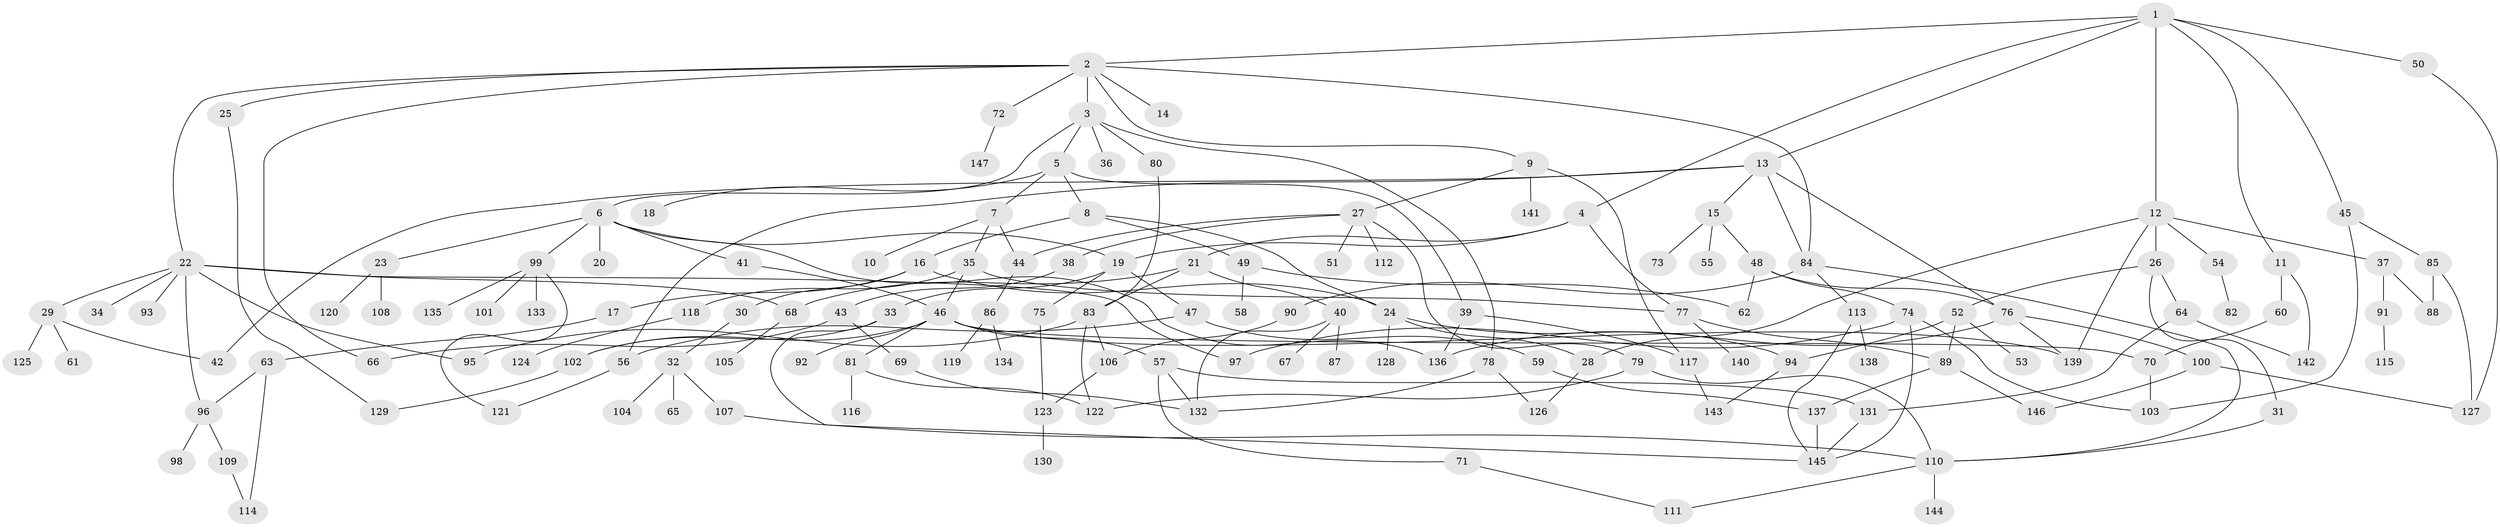 // Generated by graph-tools (version 1.1) at 2025/41/03/09/25 04:41:36]
// undirected, 147 vertices, 201 edges
graph export_dot {
graph [start="1"]
  node [color=gray90,style=filled];
  1;
  2;
  3;
  4;
  5;
  6;
  7;
  8;
  9;
  10;
  11;
  12;
  13;
  14;
  15;
  16;
  17;
  18;
  19;
  20;
  21;
  22;
  23;
  24;
  25;
  26;
  27;
  28;
  29;
  30;
  31;
  32;
  33;
  34;
  35;
  36;
  37;
  38;
  39;
  40;
  41;
  42;
  43;
  44;
  45;
  46;
  47;
  48;
  49;
  50;
  51;
  52;
  53;
  54;
  55;
  56;
  57;
  58;
  59;
  60;
  61;
  62;
  63;
  64;
  65;
  66;
  67;
  68;
  69;
  70;
  71;
  72;
  73;
  74;
  75;
  76;
  77;
  78;
  79;
  80;
  81;
  82;
  83;
  84;
  85;
  86;
  87;
  88;
  89;
  90;
  91;
  92;
  93;
  94;
  95;
  96;
  97;
  98;
  99;
  100;
  101;
  102;
  103;
  104;
  105;
  106;
  107;
  108;
  109;
  110;
  111;
  112;
  113;
  114;
  115;
  116;
  117;
  118;
  119;
  120;
  121;
  122;
  123;
  124;
  125;
  126;
  127;
  128;
  129;
  130;
  131;
  132;
  133;
  134;
  135;
  136;
  137;
  138;
  139;
  140;
  141;
  142;
  143;
  144;
  145;
  146;
  147;
  1 -- 2;
  1 -- 4;
  1 -- 11;
  1 -- 12;
  1 -- 13;
  1 -- 45;
  1 -- 50;
  2 -- 3;
  2 -- 9;
  2 -- 14;
  2 -- 22;
  2 -- 25;
  2 -- 72;
  2 -- 66;
  2 -- 84;
  3 -- 5;
  3 -- 6;
  3 -- 36;
  3 -- 78;
  3 -- 80;
  4 -- 21;
  4 -- 77;
  4 -- 19;
  5 -- 7;
  5 -- 8;
  5 -- 18;
  5 -- 39;
  6 -- 19;
  6 -- 20;
  6 -- 23;
  6 -- 41;
  6 -- 99;
  6 -- 136;
  7 -- 10;
  7 -- 35;
  7 -- 44;
  8 -- 16;
  8 -- 24;
  8 -- 49;
  9 -- 27;
  9 -- 141;
  9 -- 117;
  11 -- 60;
  11 -- 142;
  12 -- 26;
  12 -- 28;
  12 -- 37;
  12 -- 54;
  12 -- 139;
  13 -- 15;
  13 -- 76;
  13 -- 84;
  13 -- 56;
  13 -- 42;
  15 -- 48;
  15 -- 55;
  15 -- 73;
  16 -- 17;
  16 -- 30;
  16 -- 24;
  17 -- 63;
  19 -- 33;
  19 -- 47;
  19 -- 75;
  21 -- 40;
  21 -- 68;
  21 -- 83;
  22 -- 29;
  22 -- 34;
  22 -- 93;
  22 -- 95;
  22 -- 97;
  22 -- 68;
  22 -- 96;
  23 -- 108;
  23 -- 120;
  24 -- 94;
  24 -- 128;
  24 -- 28;
  25 -- 129;
  26 -- 31;
  26 -- 52;
  26 -- 64;
  27 -- 38;
  27 -- 51;
  27 -- 79;
  27 -- 112;
  27 -- 44;
  28 -- 126;
  29 -- 42;
  29 -- 61;
  29 -- 125;
  30 -- 32;
  31 -- 110;
  32 -- 65;
  32 -- 104;
  32 -- 107;
  33 -- 102;
  33 -- 145;
  35 -- 118;
  35 -- 46;
  35 -- 77;
  37 -- 91;
  37 -- 88;
  38 -- 43;
  39 -- 117;
  39 -- 136;
  40 -- 67;
  40 -- 87;
  40 -- 132;
  41 -- 46;
  43 -- 66;
  43 -- 69;
  44 -- 86;
  45 -- 85;
  45 -- 103;
  46 -- 57;
  46 -- 70;
  46 -- 81;
  46 -- 92;
  46 -- 102;
  46 -- 139;
  47 -- 56;
  47 -- 59;
  48 -- 62;
  48 -- 74;
  48 -- 76;
  49 -- 58;
  49 -- 62;
  50 -- 127;
  52 -- 53;
  52 -- 89;
  52 -- 94;
  54 -- 82;
  56 -- 121;
  57 -- 71;
  57 -- 132;
  57 -- 131;
  59 -- 137;
  60 -- 70;
  63 -- 96;
  63 -- 114;
  64 -- 131;
  64 -- 142;
  68 -- 105;
  69 -- 132;
  70 -- 103;
  71 -- 111;
  72 -- 147;
  74 -- 145;
  74 -- 97;
  74 -- 103;
  75 -- 123;
  76 -- 100;
  76 -- 139;
  76 -- 136;
  77 -- 140;
  77 -- 89;
  78 -- 132;
  78 -- 126;
  79 -- 122;
  79 -- 110;
  80 -- 83;
  81 -- 116;
  81 -- 122;
  83 -- 95;
  83 -- 122;
  83 -- 106;
  84 -- 90;
  84 -- 110;
  84 -- 113;
  85 -- 88;
  85 -- 127;
  86 -- 119;
  86 -- 134;
  89 -- 137;
  89 -- 146;
  90 -- 106;
  91 -- 115;
  94 -- 143;
  96 -- 98;
  96 -- 109;
  99 -- 101;
  99 -- 121;
  99 -- 133;
  99 -- 135;
  100 -- 146;
  100 -- 127;
  102 -- 129;
  106 -- 123;
  107 -- 110;
  109 -- 114;
  110 -- 144;
  110 -- 111;
  113 -- 138;
  113 -- 145;
  117 -- 143;
  118 -- 124;
  123 -- 130;
  131 -- 145;
  137 -- 145;
}
